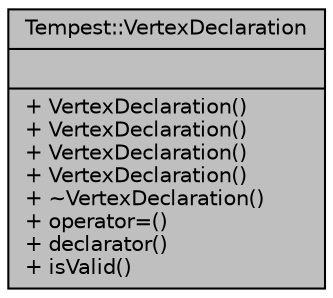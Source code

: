 digraph "Tempest::VertexDeclaration"
{
  edge [fontname="Helvetica",fontsize="10",labelfontname="Helvetica",labelfontsize="10"];
  node [fontname="Helvetica",fontsize="10",shape=record];
  Node1 [label="{Tempest::VertexDeclaration\n||+ VertexDeclaration()\l+ VertexDeclaration()\l+ VertexDeclaration()\l+ VertexDeclaration()\l+ ~VertexDeclaration()\l+ operator=()\l+ declarator()\l+ isValid()\l}",height=0.2,width=0.4,color="black", fillcolor="grey75", style="filled", fontcolor="black"];
}

